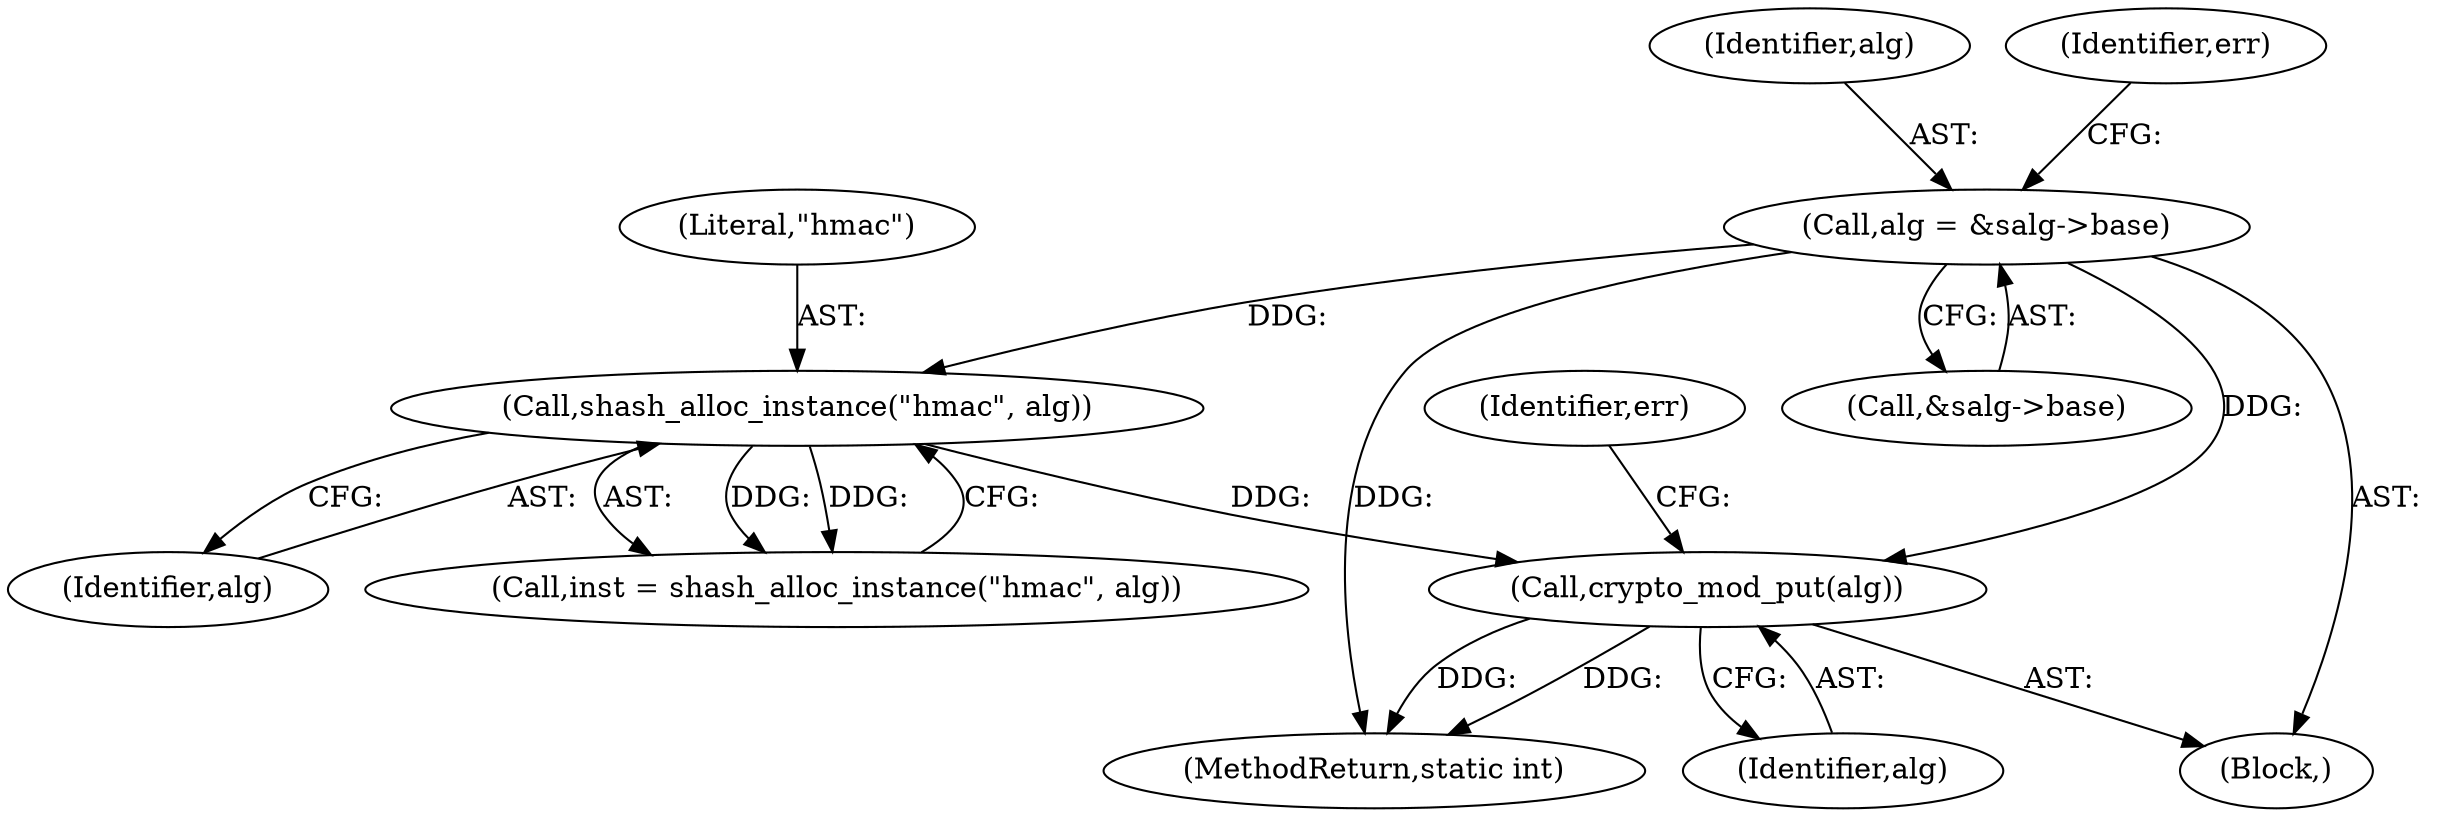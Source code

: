 digraph "0_linux_af3ff8045bbf3e32f1a448542e73abb4c8ceb6f1@API" {
"1000347" [label="(Call,crypto_mod_put(alg))"];
"1000134" [label="(Call,alg = &salg->base)"];
"1000173" [label="(Call,shash_alloc_instance(\"hmac\", alg))"];
"1000173" [label="(Call,shash_alloc_instance(\"hmac\", alg))"];
"1000350" [label="(Identifier,err)"];
"1000175" [label="(Identifier,alg)"];
"1000135" [label="(Identifier,alg)"];
"1000174" [label="(Literal,\"hmac\")"];
"1000351" [label="(MethodReturn,static int)"];
"1000348" [label="(Identifier,alg)"];
"1000104" [label="(Block,)"];
"1000141" [label="(Identifier,err)"];
"1000171" [label="(Call,inst = shash_alloc_instance(\"hmac\", alg))"];
"1000134" [label="(Call,alg = &salg->base)"];
"1000347" [label="(Call,crypto_mod_put(alg))"];
"1000136" [label="(Call,&salg->base)"];
"1000347" -> "1000104"  [label="AST: "];
"1000347" -> "1000348"  [label="CFG: "];
"1000348" -> "1000347"  [label="AST: "];
"1000350" -> "1000347"  [label="CFG: "];
"1000347" -> "1000351"  [label="DDG: "];
"1000347" -> "1000351"  [label="DDG: "];
"1000134" -> "1000347"  [label="DDG: "];
"1000173" -> "1000347"  [label="DDG: "];
"1000134" -> "1000104"  [label="AST: "];
"1000134" -> "1000136"  [label="CFG: "];
"1000135" -> "1000134"  [label="AST: "];
"1000136" -> "1000134"  [label="AST: "];
"1000141" -> "1000134"  [label="CFG: "];
"1000134" -> "1000351"  [label="DDG: "];
"1000134" -> "1000173"  [label="DDG: "];
"1000173" -> "1000171"  [label="AST: "];
"1000173" -> "1000175"  [label="CFG: "];
"1000174" -> "1000173"  [label="AST: "];
"1000175" -> "1000173"  [label="AST: "];
"1000171" -> "1000173"  [label="CFG: "];
"1000173" -> "1000171"  [label="DDG: "];
"1000173" -> "1000171"  [label="DDG: "];
}
